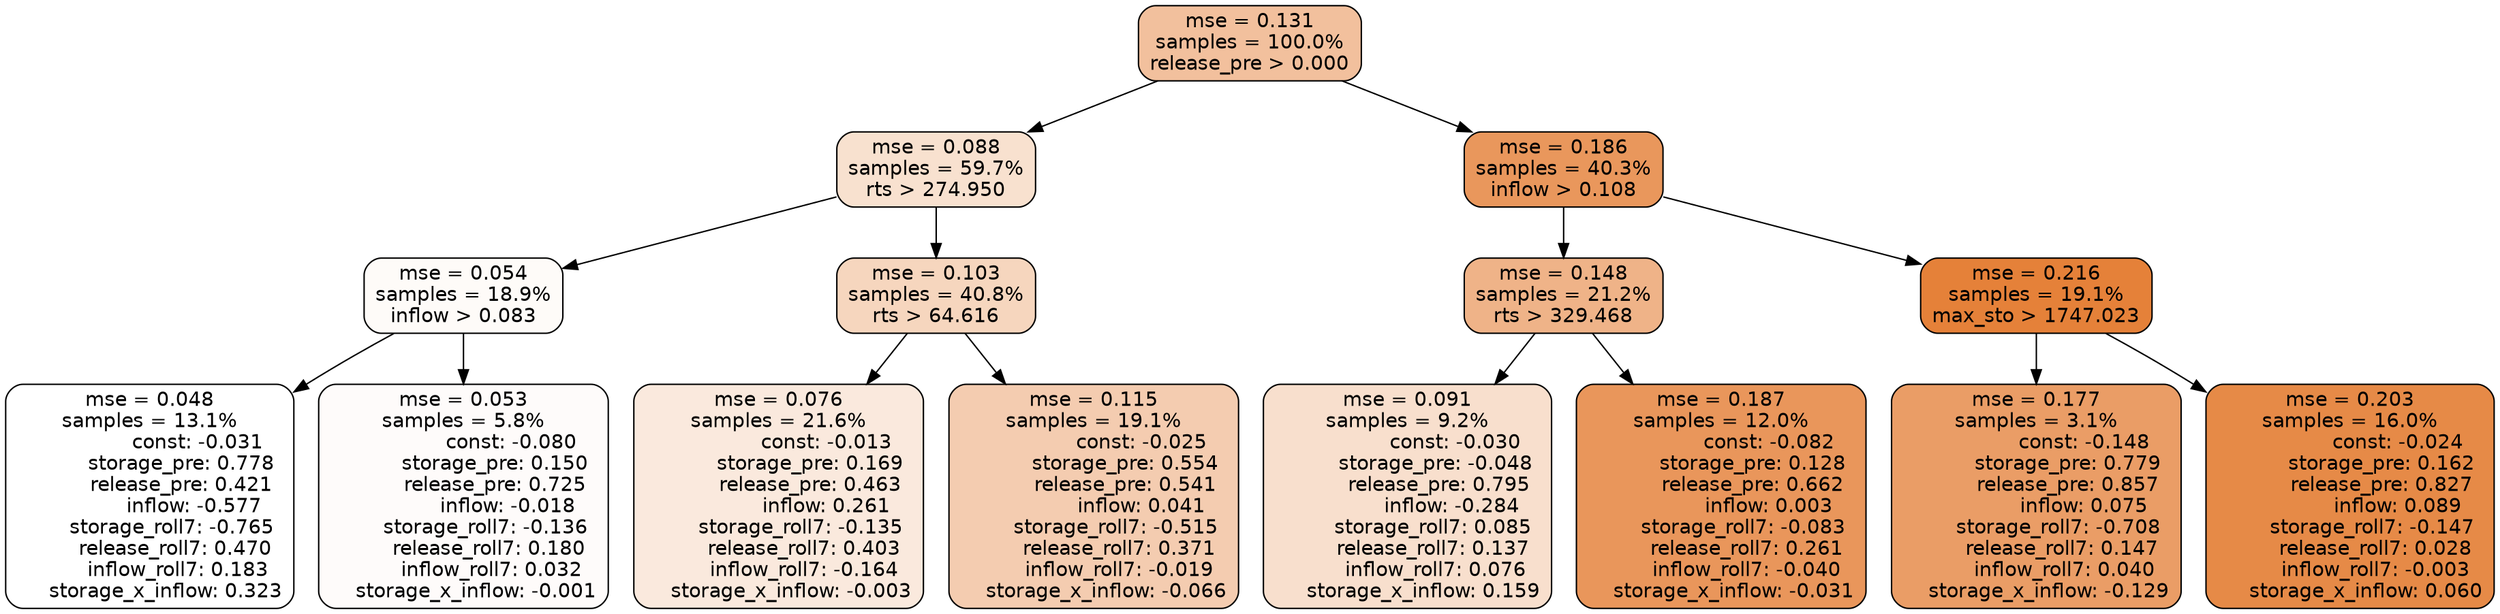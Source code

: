 digraph tree {
node [shape=rectangle, style="filled, rounded", color="black", fontname=helvetica] ;
edge [fontname=helvetica] ;
	"0" [label="mse = 0.131
samples = 100.0%
release_pre > 0.000", fillcolor="#f2c09d"]
	"1" [label="mse = 0.088
samples = 59.7%
rts > 274.950", fillcolor="#f8e1cf"]
	"8" [label="mse = 0.186
samples = 40.3%
inflow > 0.108", fillcolor="#e9975c"]
	"5" [label="mse = 0.054
samples = 18.9%
inflow > 0.083", fillcolor="#fefbf8"]
	"2" [label="mse = 0.103
samples = 40.8%
rts > 64.616", fillcolor="#f6d6be"]
	"9" [label="mse = 0.148
samples = 21.2%
rts > 329.468", fillcolor="#efb388"]
	"12" [label="mse = 0.216
samples = 19.1%
max_sto > 1747.023", fillcolor="#e58139"]
	"6" [label="mse = 0.048
samples = 13.1%
               const: -0.031
          storage_pre: 0.778
          release_pre: 0.421
              inflow: -0.577
       storage_roll7: -0.765
        release_roll7: 0.470
         inflow_roll7: 0.183
     storage_x_inflow: 0.323", fillcolor="#ffffff"]
	"7" [label="mse = 0.053
samples = 5.8%
               const: -0.080
          storage_pre: 0.150
          release_pre: 0.725
              inflow: -0.018
       storage_roll7: -0.136
        release_roll7: 0.180
         inflow_roll7: 0.032
    storage_x_inflow: -0.001", fillcolor="#fefbfa"]
	"3" [label="mse = 0.076
samples = 21.6%
               const: -0.013
          storage_pre: 0.169
          release_pre: 0.463
               inflow: 0.261
       storage_roll7: -0.135
        release_roll7: 0.403
        inflow_roll7: -0.164
    storage_x_inflow: -0.003", fillcolor="#fae9dd"]
	"4" [label="mse = 0.115
samples = 19.1%
               const: -0.025
          storage_pre: 0.554
          release_pre: 0.541
               inflow: 0.041
       storage_roll7: -0.515
        release_roll7: 0.371
        inflow_roll7: -0.019
    storage_x_inflow: -0.066", fillcolor="#f4ccb0"]
	"11" [label="mse = 0.091
samples = 9.2%
               const: -0.030
         storage_pre: -0.048
          release_pre: 0.795
              inflow: -0.284
        storage_roll7: 0.085
        release_roll7: 0.137
         inflow_roll7: 0.076
     storage_x_inflow: 0.159", fillcolor="#f8dfcd"]
	"10" [label="mse = 0.187
samples = 12.0%
               const: -0.082
          storage_pre: 0.128
          release_pre: 0.662
               inflow: 0.003
       storage_roll7: -0.083
        release_roll7: 0.261
        inflow_roll7: -0.040
    storage_x_inflow: -0.031", fillcolor="#e9965b"]
	"14" [label="mse = 0.177
samples = 3.1%
               const: -0.148
          storage_pre: 0.779
          release_pre: 0.857
               inflow: 0.075
       storage_roll7: -0.708
        release_roll7: 0.147
         inflow_roll7: 0.040
    storage_x_inflow: -0.129", fillcolor="#ea9d66"]
	"13" [label="mse = 0.203
samples = 16.0%
               const: -0.024
          storage_pre: 0.162
          release_pre: 0.827
               inflow: 0.089
       storage_roll7: -0.147
        release_roll7: 0.028
        inflow_roll7: -0.003
     storage_x_inflow: 0.060", fillcolor="#e68a47"]

	"0" -> "1"
	"0" -> "8"
	"1" -> "2"
	"1" -> "5"
	"8" -> "9"
	"8" -> "12"
	"5" -> "6"
	"5" -> "7"
	"2" -> "3"
	"2" -> "4"
	"9" -> "10"
	"9" -> "11"
	"12" -> "13"
	"12" -> "14"
}